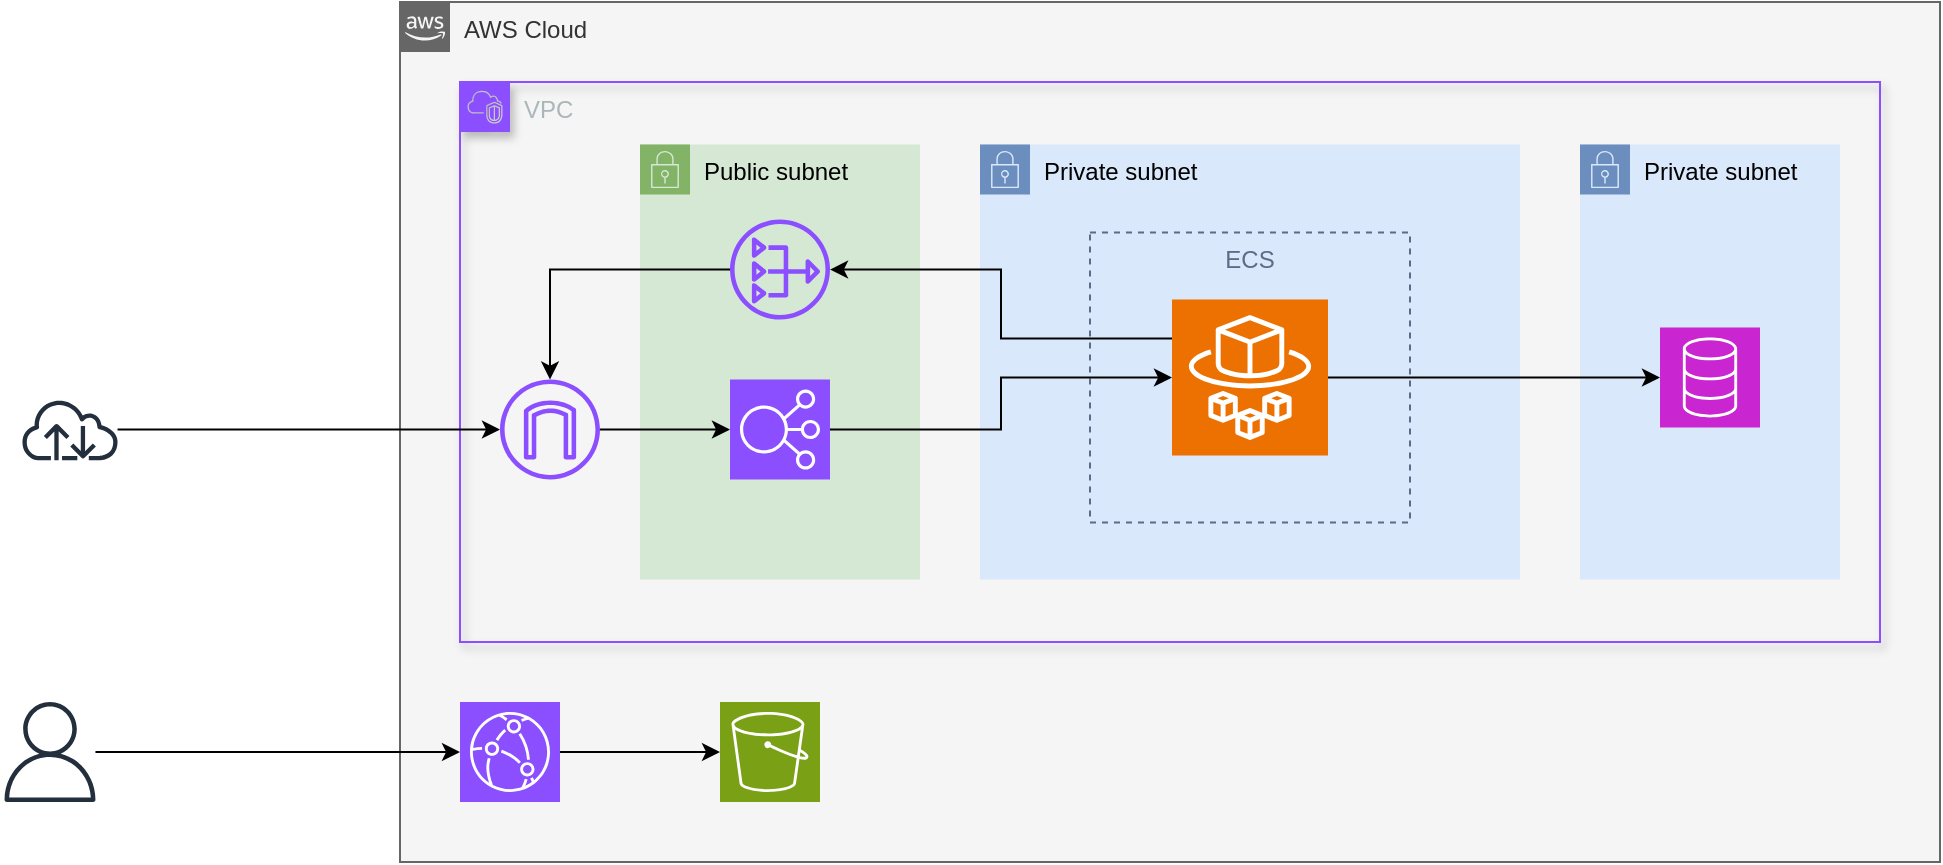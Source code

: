 <mxfile version="24.2.8" type="device">
  <diagram name="Trang-1" id="FU-uBumQ2bNbAoqQIy4l">
    <mxGraphModel dx="1155" dy="654" grid="1" gridSize="10" guides="1" tooltips="1" connect="1" arrows="1" fold="1" page="1" pageScale="1" pageWidth="827" pageHeight="1169" background="none" math="0" shadow="0">
      <root>
        <mxCell id="0" />
        <mxCell id="1" parent="0" />
        <mxCell id="fvwAENwHUn6193kttJ-c-1" value="AWS Cloud" style="points=[[0,0],[0.25,0],[0.5,0],[0.75,0],[1,0],[1,0.25],[1,0.5],[1,0.75],[1,1],[0.75,1],[0.5,1],[0.25,1],[0,1],[0,0.75],[0,0.5],[0,0.25]];outlineConnect=0;html=1;whiteSpace=wrap;fontSize=12;fontStyle=0;container=1;pointerEvents=0;collapsible=0;recursiveResize=0;shape=mxgraph.aws4.group;grIcon=mxgraph.aws4.group_aws_cloud_alt;strokeColor=#666666;fillColor=#f5f5f5;verticalAlign=top;align=left;spacingLeft=30;fontColor=#333333;dashed=0;" parent="1" vertex="1">
          <mxGeometry x="480" y="310" width="770" height="430" as="geometry" />
        </mxCell>
        <mxCell id="fvwAENwHUn6193kttJ-c-5" value="VPC" style="points=[[0,0],[0.25,0],[0.5,0],[0.75,0],[1,0],[1,0.25],[1,0.5],[1,0.75],[1,1],[0.75,1],[0.5,1],[0.25,1],[0,1],[0,0.75],[0,0.5],[0,0.25]];outlineConnect=0;gradientColor=none;html=1;whiteSpace=wrap;fontSize=12;fontStyle=0;container=1;pointerEvents=0;collapsible=0;recursiveResize=0;shape=mxgraph.aws4.group;grIcon=mxgraph.aws4.group_vpc2;strokeColor=#8C4FFF;fillColor=none;verticalAlign=top;align=left;spacingLeft=30;fontColor=#AAB7B8;dashed=0;shadow=1;fillStyle=solid;" parent="fvwAENwHUn6193kttJ-c-1" vertex="1">
          <mxGeometry x="30" y="40" width="710" height="280" as="geometry" />
        </mxCell>
        <mxCell id="fvwAENwHUn6193kttJ-c-6" value="Public subnet" style="points=[[0,0],[0.25,0],[0.5,0],[0.75,0],[1,0],[1,0.25],[1,0.5],[1,0.75],[1,1],[0.75,1],[0.5,1],[0.25,1],[0,1],[0,0.75],[0,0.5],[0,0.25]];outlineConnect=0;html=1;whiteSpace=wrap;fontSize=12;fontStyle=0;container=1;pointerEvents=0;collapsible=0;recursiveResize=0;shape=mxgraph.aws4.group;grIcon=mxgraph.aws4.group_security_group;grStroke=0;strokeColor=#82b366;fillColor=#d5e8d4;verticalAlign=top;align=left;spacingLeft=30;dashed=0;" parent="fvwAENwHUn6193kttJ-c-5" vertex="1">
          <mxGeometry x="90" y="31.25" width="140" height="217.5" as="geometry" />
        </mxCell>
        <mxCell id="fvwAENwHUn6193kttJ-c-10" value="" style="sketch=0;outlineConnect=0;fontColor=#232F3E;gradientColor=none;fillColor=#8C4FFF;strokeColor=none;dashed=0;verticalLabelPosition=bottom;verticalAlign=top;align=center;html=1;fontSize=12;fontStyle=0;aspect=fixed;pointerEvents=1;shape=mxgraph.aws4.nat_gateway;" parent="fvwAENwHUn6193kttJ-c-6" vertex="1">
          <mxGeometry x="45" y="37.5" width="50" height="50" as="geometry" />
        </mxCell>
        <mxCell id="fvwAENwHUn6193kttJ-c-12" value="" style="sketch=0;points=[[0,0,0],[0.25,0,0],[0.5,0,0],[0.75,0,0],[1,0,0],[0,1,0],[0.25,1,0],[0.5,1,0],[0.75,1,0],[1,1,0],[0,0.25,0],[0,0.5,0],[0,0.75,0],[1,0.25,0],[1,0.5,0],[1,0.75,0]];outlineConnect=0;fontColor=#232F3E;fillColor=#8C4FFF;strokeColor=#ffffff;dashed=0;verticalLabelPosition=bottom;verticalAlign=top;align=center;html=1;fontSize=12;fontStyle=0;aspect=fixed;shape=mxgraph.aws4.resourceIcon;resIcon=mxgraph.aws4.elastic_load_balancing;" parent="fvwAENwHUn6193kttJ-c-6" vertex="1">
          <mxGeometry x="45" y="117.5" width="50" height="50" as="geometry" />
        </mxCell>
        <mxCell id="fvwAENwHUn6193kttJ-c-8" value="Private subnet" style="points=[[0,0],[0.25,0],[0.5,0],[0.75,0],[1,0],[1,0.25],[1,0.5],[1,0.75],[1,1],[0.75,1],[0.5,1],[0.25,1],[0,1],[0,0.75],[0,0.5],[0,0.25]];outlineConnect=0;html=1;whiteSpace=wrap;fontSize=12;fontStyle=0;container=1;pointerEvents=0;collapsible=0;recursiveResize=0;shape=mxgraph.aws4.group;grIcon=mxgraph.aws4.group_security_group;grStroke=0;strokeColor=#6c8ebf;fillColor=#dae8fc;verticalAlign=top;align=left;spacingLeft=30;dashed=0;" parent="fvwAENwHUn6193kttJ-c-5" vertex="1">
          <mxGeometry x="560" y="31.25" width="130" height="217.5" as="geometry" />
        </mxCell>
        <mxCell id="fvwAENwHUn6193kttJ-c-23" value="" style="sketch=0;points=[[0,0,0],[0.25,0,0],[0.5,0,0],[0.75,0,0],[1,0,0],[0,1,0],[0.25,1,0],[0.5,1,0],[0.75,1,0],[1,1,0],[0,0.25,0],[0,0.5,0],[0,0.75,0],[1,0.25,0],[1,0.5,0],[1,0.75,0]];outlineConnect=0;fontColor=#232F3E;fillColor=#C925D1;strokeColor=#ffffff;dashed=0;verticalLabelPosition=bottom;verticalAlign=top;align=center;html=1;fontSize=12;fontStyle=0;aspect=fixed;shape=mxgraph.aws4.resourceIcon;resIcon=mxgraph.aws4.database;" parent="fvwAENwHUn6193kttJ-c-8" vertex="1">
          <mxGeometry x="40" y="91.5" width="50" height="50" as="geometry" />
        </mxCell>
        <mxCell id="fvwAENwHUn6193kttJ-c-7" value="Private subnet" style="points=[[0,0],[0.25,0],[0.5,0],[0.75,0],[1,0],[1,0.25],[1,0.5],[1,0.75],[1,1],[0.75,1],[0.5,1],[0.25,1],[0,1],[0,0.75],[0,0.5],[0,0.25]];outlineConnect=0;html=1;whiteSpace=wrap;fontSize=12;fontStyle=0;container=1;pointerEvents=0;collapsible=0;recursiveResize=0;shape=mxgraph.aws4.group;grIcon=mxgraph.aws4.group_security_group;grStroke=0;strokeColor=#6c8ebf;fillColor=#dae8fc;verticalAlign=top;align=left;spacingLeft=30;dashed=0;" parent="fvwAENwHUn6193kttJ-c-5" vertex="1">
          <mxGeometry x="260" y="31.25" width="270" height="217.5" as="geometry" />
        </mxCell>
        <mxCell id="fvwAENwHUn6193kttJ-c-20" value="ECS" style="fillColor=none;strokeColor=#5A6C86;dashed=1;verticalAlign=top;fontStyle=0;fontColor=#5A6C86;whiteSpace=wrap;html=1;" parent="fvwAENwHUn6193kttJ-c-7" vertex="1">
          <mxGeometry x="55" y="44" width="160" height="145" as="geometry" />
        </mxCell>
        <mxCell id="fvwAENwHUn6193kttJ-c-21" value="" style="sketch=0;points=[[0,0,0],[0.25,0,0],[0.5,0,0],[0.75,0,0],[1,0,0],[0,1,0],[0.25,1,0],[0.5,1,0],[0.75,1,0],[1,1,0],[0,0.25,0],[0,0.5,0],[0,0.75,0],[1,0.25,0],[1,0.5,0],[1,0.75,0]];outlineConnect=0;fontColor=#232F3E;fillColor=#ED7100;strokeColor=#ffffff;dashed=0;verticalLabelPosition=bottom;verticalAlign=top;align=center;html=1;fontSize=12;fontStyle=0;aspect=fixed;shape=mxgraph.aws4.resourceIcon;resIcon=mxgraph.aws4.fargate;" parent="fvwAENwHUn6193kttJ-c-7" vertex="1">
          <mxGeometry x="96" y="77.5" width="78" height="78" as="geometry" />
        </mxCell>
        <mxCell id="fvwAENwHUn6193kttJ-c-29" style="edgeStyle=orthogonalEdgeStyle;rounded=0;orthogonalLoop=1;jettySize=auto;html=1;" parent="fvwAENwHUn6193kttJ-c-5" source="fvwAENwHUn6193kttJ-c-11" target="fvwAENwHUn6193kttJ-c-12" edge="1">
          <mxGeometry relative="1" as="geometry" />
        </mxCell>
        <mxCell id="fvwAENwHUn6193kttJ-c-11" value="" style="sketch=0;outlineConnect=0;fontColor=#232F3E;gradientColor=none;fillColor=#8C4FFF;strokeColor=none;dashed=0;verticalLabelPosition=bottom;verticalAlign=top;align=center;html=1;fontSize=12;fontStyle=0;aspect=fixed;pointerEvents=1;shape=mxgraph.aws4.internet_gateway;" parent="fvwAENwHUn6193kttJ-c-5" vertex="1">
          <mxGeometry x="20" y="148.75" width="50" height="50" as="geometry" />
        </mxCell>
        <mxCell id="fvwAENwHUn6193kttJ-c-31" style="edgeStyle=orthogonalEdgeStyle;rounded=0;orthogonalLoop=1;jettySize=auto;html=1;" parent="fvwAENwHUn6193kttJ-c-5" source="fvwAENwHUn6193kttJ-c-12" target="fvwAENwHUn6193kttJ-c-21" edge="1">
          <mxGeometry relative="1" as="geometry" />
        </mxCell>
        <mxCell id="fvwAENwHUn6193kttJ-c-32" style="edgeStyle=orthogonalEdgeStyle;rounded=0;orthogonalLoop=1;jettySize=auto;html=1;" parent="fvwAENwHUn6193kttJ-c-5" source="fvwAENwHUn6193kttJ-c-21" target="fvwAENwHUn6193kttJ-c-23" edge="1">
          <mxGeometry relative="1" as="geometry" />
        </mxCell>
        <mxCell id="fvwAENwHUn6193kttJ-c-33" style="edgeStyle=orthogonalEdgeStyle;rounded=0;orthogonalLoop=1;jettySize=auto;html=1;" parent="fvwAENwHUn6193kttJ-c-5" source="fvwAENwHUn6193kttJ-c-10" target="fvwAENwHUn6193kttJ-c-11" edge="1">
          <mxGeometry relative="1" as="geometry" />
        </mxCell>
        <mxCell id="fvwAENwHUn6193kttJ-c-34" style="edgeStyle=orthogonalEdgeStyle;rounded=0;orthogonalLoop=1;jettySize=auto;html=1;exitX=0;exitY=0.25;exitDx=0;exitDy=0;exitPerimeter=0;" parent="fvwAENwHUn6193kttJ-c-5" source="fvwAENwHUn6193kttJ-c-21" target="fvwAENwHUn6193kttJ-c-10" edge="1">
          <mxGeometry relative="1" as="geometry" />
        </mxCell>
        <mxCell id="fvwAENwHUn6193kttJ-c-27" style="edgeStyle=orthogonalEdgeStyle;rounded=0;orthogonalLoop=1;jettySize=auto;html=1;" parent="fvwAENwHUn6193kttJ-c-1" source="fvwAENwHUn6193kttJ-c-24" target="fvwAENwHUn6193kttJ-c-25" edge="1">
          <mxGeometry relative="1" as="geometry" />
        </mxCell>
        <mxCell id="fvwAENwHUn6193kttJ-c-24" value="" style="sketch=0;points=[[0,0,0],[0.25,0,0],[0.5,0,0],[0.75,0,0],[1,0,0],[0,1,0],[0.25,1,0],[0.5,1,0],[0.75,1,0],[1,1,0],[0,0.25,0],[0,0.5,0],[0,0.75,0],[1,0.25,0],[1,0.5,0],[1,0.75,0]];outlineConnect=0;fontColor=#232F3E;fillColor=#8C4FFF;strokeColor=#ffffff;dashed=0;verticalLabelPosition=bottom;verticalAlign=top;align=center;html=1;fontSize=12;fontStyle=0;aspect=fixed;shape=mxgraph.aws4.resourceIcon;resIcon=mxgraph.aws4.cloudfront;" parent="fvwAENwHUn6193kttJ-c-1" vertex="1">
          <mxGeometry x="30" y="350" width="50" height="50" as="geometry" />
        </mxCell>
        <mxCell id="fvwAENwHUn6193kttJ-c-25" value="" style="sketch=0;points=[[0,0,0],[0.25,0,0],[0.5,0,0],[0.75,0,0],[1,0,0],[0,1,0],[0.25,1,0],[0.5,1,0],[0.75,1,0],[1,1,0],[0,0.25,0],[0,0.5,0],[0,0.75,0],[1,0.25,0],[1,0.5,0],[1,0.75,0]];outlineConnect=0;fontColor=#232F3E;fillColor=#7AA116;strokeColor=#ffffff;dashed=0;verticalLabelPosition=bottom;verticalAlign=top;align=center;html=1;fontSize=12;fontStyle=0;aspect=fixed;shape=mxgraph.aws4.resourceIcon;resIcon=mxgraph.aws4.s3;" parent="fvwAENwHUn6193kttJ-c-1" vertex="1">
          <mxGeometry x="160" y="350" width="50" height="50" as="geometry" />
        </mxCell>
        <mxCell id="fvwAENwHUn6193kttJ-c-2" value="" style="sketch=0;outlineConnect=0;fontColor=#232F3E;gradientColor=none;fillColor=#232F3D;strokeColor=none;dashed=0;verticalLabelPosition=bottom;verticalAlign=top;align=center;html=1;fontSize=12;fontStyle=0;aspect=fixed;pointerEvents=1;shape=mxgraph.aws4.user;" parent="1" vertex="1">
          <mxGeometry x="280" y="660" width="50" height="50" as="geometry" />
        </mxCell>
        <mxCell id="fvwAENwHUn6193kttJ-c-28" style="edgeStyle=orthogonalEdgeStyle;rounded=0;orthogonalLoop=1;jettySize=auto;html=1;" parent="1" source="fvwAENwHUn6193kttJ-c-14" target="fvwAENwHUn6193kttJ-c-11" edge="1">
          <mxGeometry relative="1" as="geometry" />
        </mxCell>
        <mxCell id="fvwAENwHUn6193kttJ-c-14" value="" style="sketch=0;outlineConnect=0;fontColor=#232F3E;gradientColor=none;fillColor=#232F3D;strokeColor=none;dashed=0;verticalLabelPosition=bottom;verticalAlign=top;align=center;html=1;fontSize=12;fontStyle=0;aspect=fixed;pointerEvents=1;shape=mxgraph.aws4.internet;" parent="1" vertex="1">
          <mxGeometry x="290" y="508.36" width="50" height="30.78" as="geometry" />
        </mxCell>
        <mxCell id="fvwAENwHUn6193kttJ-c-26" style="edgeStyle=orthogonalEdgeStyle;rounded=0;orthogonalLoop=1;jettySize=auto;html=1;entryX=0;entryY=0.5;entryDx=0;entryDy=0;entryPerimeter=0;" parent="1" source="fvwAENwHUn6193kttJ-c-2" target="fvwAENwHUn6193kttJ-c-24" edge="1">
          <mxGeometry relative="1" as="geometry" />
        </mxCell>
      </root>
    </mxGraphModel>
  </diagram>
</mxfile>
